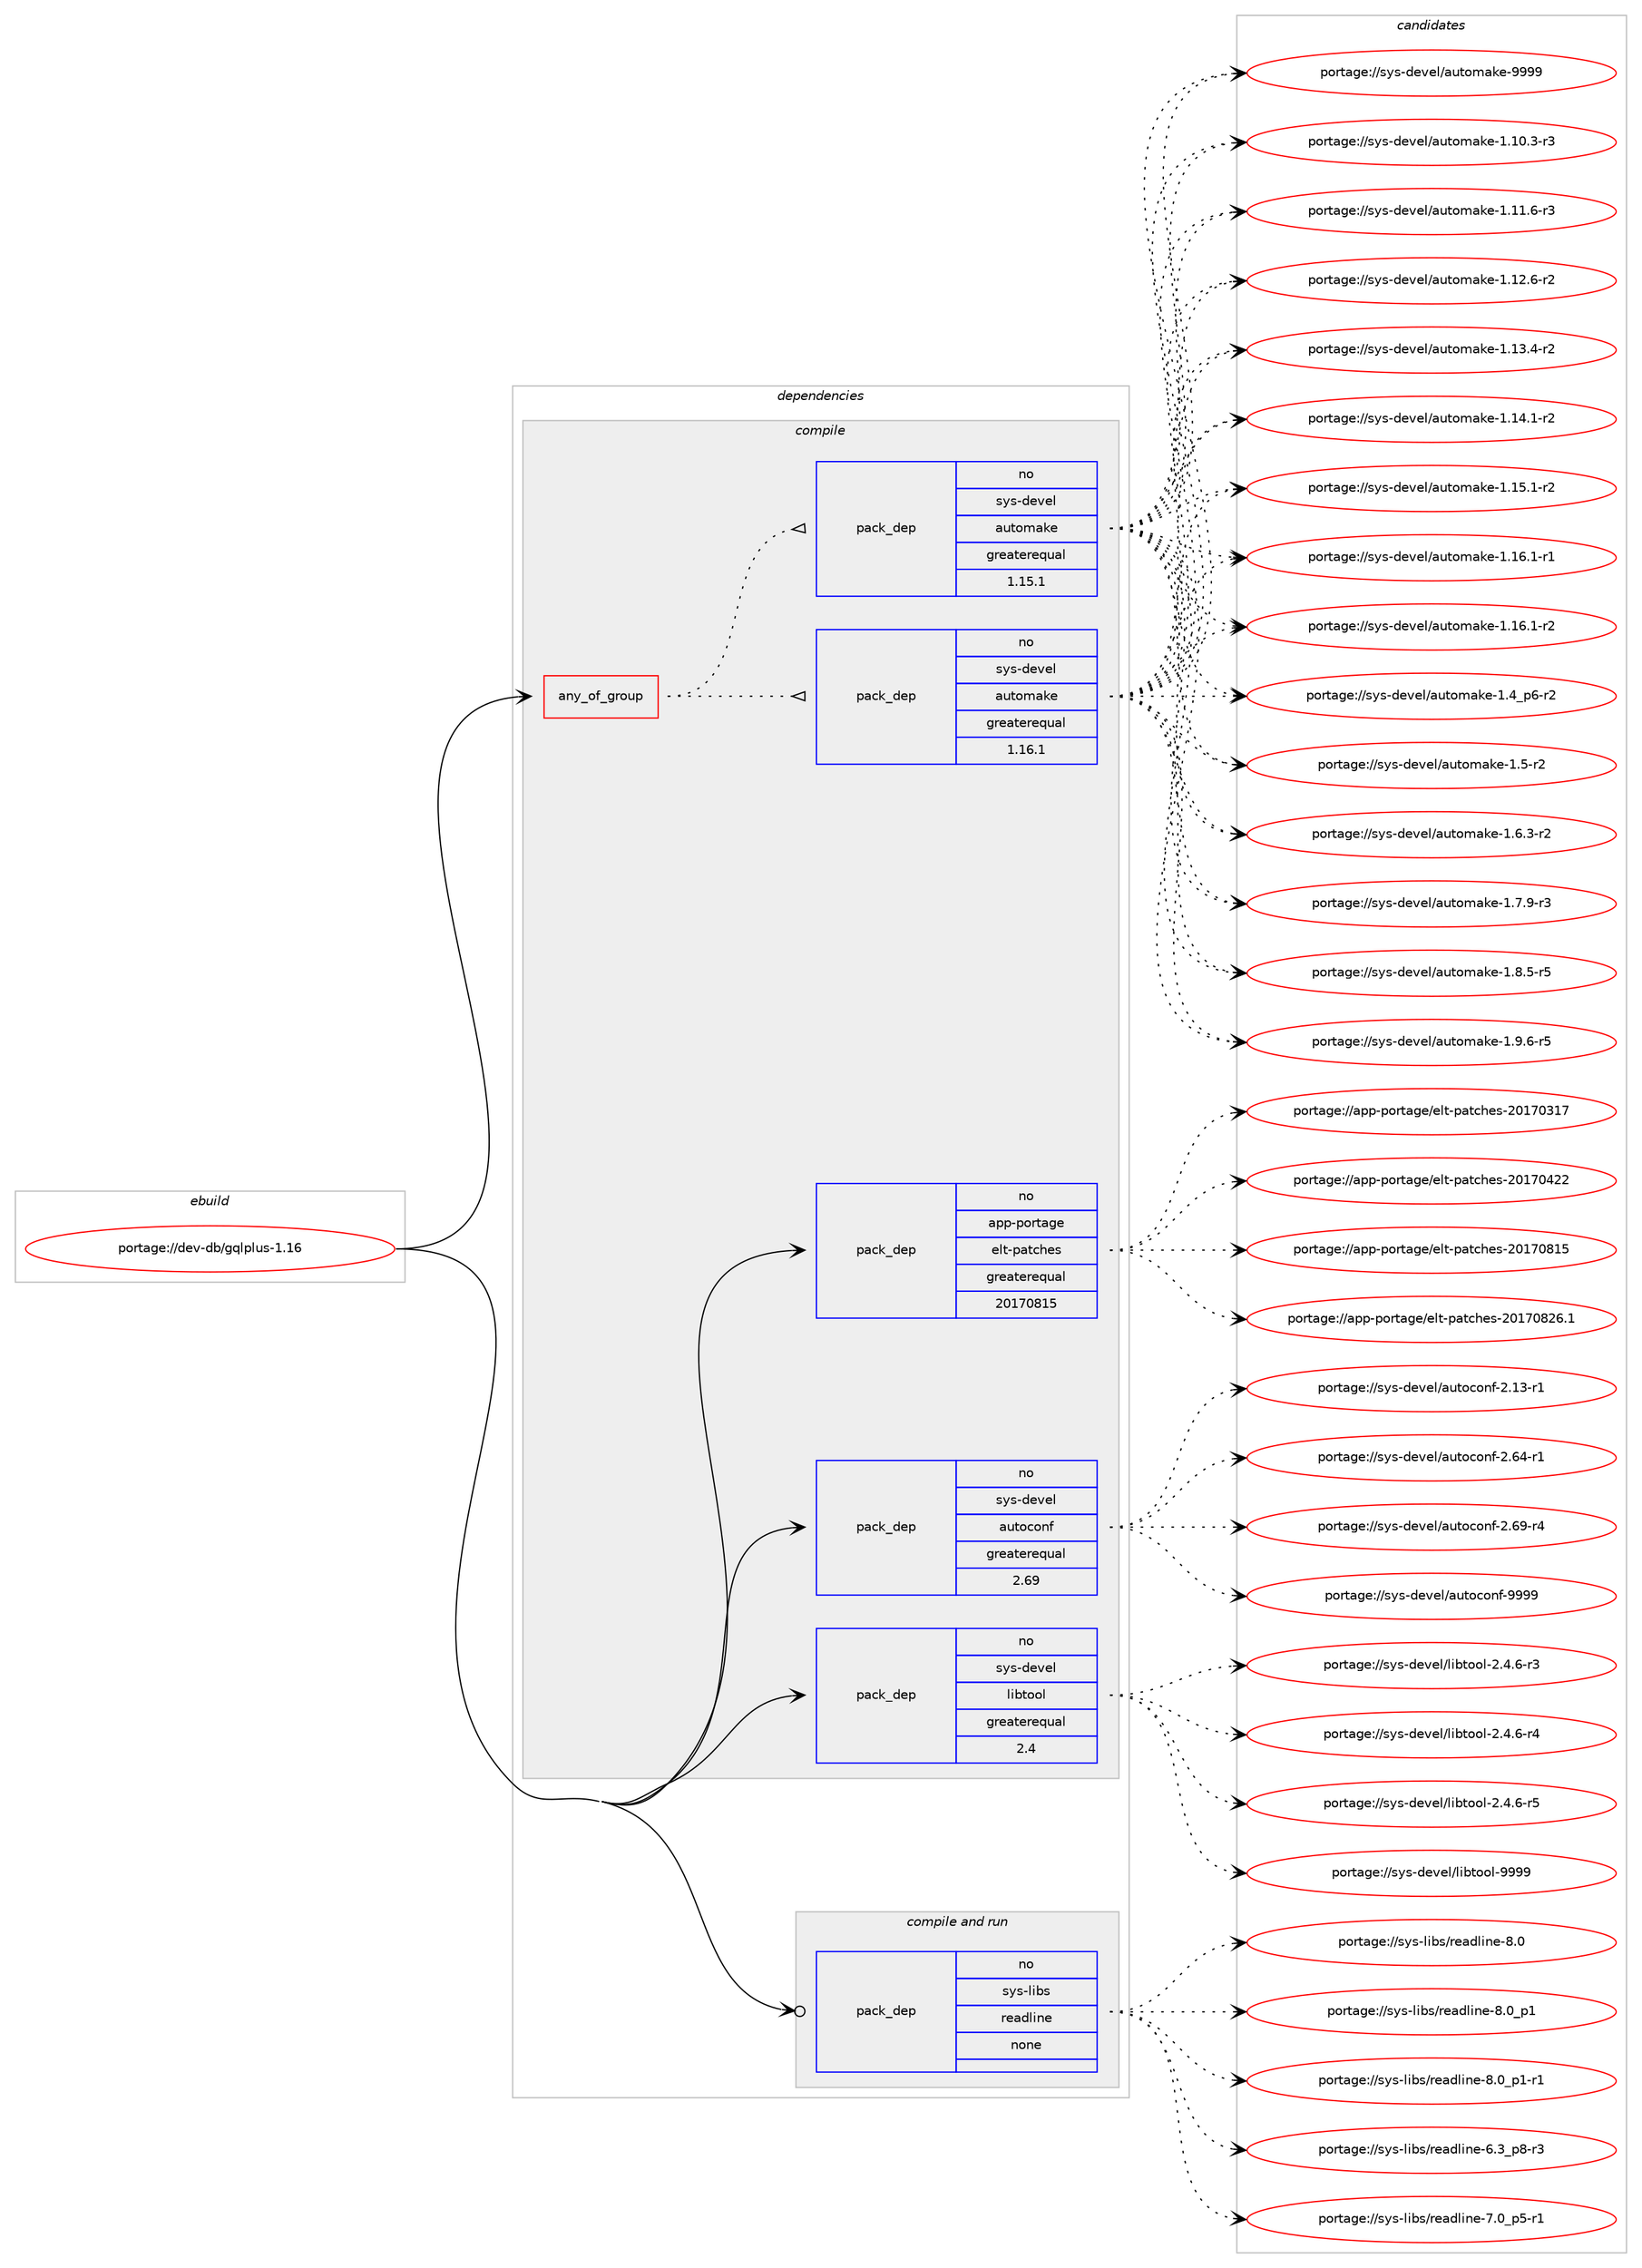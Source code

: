 digraph prolog {

# *************
# Graph options
# *************

newrank=true;
concentrate=true;
compound=true;
graph [rankdir=LR,fontname=Helvetica,fontsize=10,ranksep=1.5];#, ranksep=2.5, nodesep=0.2];
edge  [arrowhead=vee];
node  [fontname=Helvetica,fontsize=10];

# **********
# The ebuild
# **********

subgraph cluster_leftcol {
color=gray;
rank=same;
label=<<i>ebuild</i>>;
id [label="portage://dev-db/gqlplus-1.16", color=red, width=4, href="../dev-db/gqlplus-1.16.svg"];
}

# ****************
# The dependencies
# ****************

subgraph cluster_midcol {
color=gray;
label=<<i>dependencies</i>>;
subgraph cluster_compile {
fillcolor="#eeeeee";
style=filled;
label=<<i>compile</i>>;
subgraph any1124 {
dependency53586 [label=<<TABLE BORDER="0" CELLBORDER="1" CELLSPACING="0" CELLPADDING="4"><TR><TD CELLPADDING="10">any_of_group</TD></TR></TABLE>>, shape=none, color=red];subgraph pack40396 {
dependency53587 [label=<<TABLE BORDER="0" CELLBORDER="1" CELLSPACING="0" CELLPADDING="4" WIDTH="220"><TR><TD ROWSPAN="6" CELLPADDING="30">pack_dep</TD></TR><TR><TD WIDTH="110">no</TD></TR><TR><TD>sys-devel</TD></TR><TR><TD>automake</TD></TR><TR><TD>greaterequal</TD></TR><TR><TD>1.16.1</TD></TR></TABLE>>, shape=none, color=blue];
}
dependency53586:e -> dependency53587:w [weight=20,style="dotted",arrowhead="oinv"];
subgraph pack40397 {
dependency53588 [label=<<TABLE BORDER="0" CELLBORDER="1" CELLSPACING="0" CELLPADDING="4" WIDTH="220"><TR><TD ROWSPAN="6" CELLPADDING="30">pack_dep</TD></TR><TR><TD WIDTH="110">no</TD></TR><TR><TD>sys-devel</TD></TR><TR><TD>automake</TD></TR><TR><TD>greaterequal</TD></TR><TR><TD>1.15.1</TD></TR></TABLE>>, shape=none, color=blue];
}
dependency53586:e -> dependency53588:w [weight=20,style="dotted",arrowhead="oinv"];
}
id:e -> dependency53586:w [weight=20,style="solid",arrowhead="vee"];
subgraph pack40398 {
dependency53589 [label=<<TABLE BORDER="0" CELLBORDER="1" CELLSPACING="0" CELLPADDING="4" WIDTH="220"><TR><TD ROWSPAN="6" CELLPADDING="30">pack_dep</TD></TR><TR><TD WIDTH="110">no</TD></TR><TR><TD>app-portage</TD></TR><TR><TD>elt-patches</TD></TR><TR><TD>greaterequal</TD></TR><TR><TD>20170815</TD></TR></TABLE>>, shape=none, color=blue];
}
id:e -> dependency53589:w [weight=20,style="solid",arrowhead="vee"];
subgraph pack40399 {
dependency53590 [label=<<TABLE BORDER="0" CELLBORDER="1" CELLSPACING="0" CELLPADDING="4" WIDTH="220"><TR><TD ROWSPAN="6" CELLPADDING="30">pack_dep</TD></TR><TR><TD WIDTH="110">no</TD></TR><TR><TD>sys-devel</TD></TR><TR><TD>autoconf</TD></TR><TR><TD>greaterequal</TD></TR><TR><TD>2.69</TD></TR></TABLE>>, shape=none, color=blue];
}
id:e -> dependency53590:w [weight=20,style="solid",arrowhead="vee"];
subgraph pack40400 {
dependency53591 [label=<<TABLE BORDER="0" CELLBORDER="1" CELLSPACING="0" CELLPADDING="4" WIDTH="220"><TR><TD ROWSPAN="6" CELLPADDING="30">pack_dep</TD></TR><TR><TD WIDTH="110">no</TD></TR><TR><TD>sys-devel</TD></TR><TR><TD>libtool</TD></TR><TR><TD>greaterequal</TD></TR><TR><TD>2.4</TD></TR></TABLE>>, shape=none, color=blue];
}
id:e -> dependency53591:w [weight=20,style="solid",arrowhead="vee"];
}
subgraph cluster_compileandrun {
fillcolor="#eeeeee";
style=filled;
label=<<i>compile and run</i>>;
subgraph pack40401 {
dependency53592 [label=<<TABLE BORDER="0" CELLBORDER="1" CELLSPACING="0" CELLPADDING="4" WIDTH="220"><TR><TD ROWSPAN="6" CELLPADDING="30">pack_dep</TD></TR><TR><TD WIDTH="110">no</TD></TR><TR><TD>sys-libs</TD></TR><TR><TD>readline</TD></TR><TR><TD>none</TD></TR><TR><TD></TD></TR></TABLE>>, shape=none, color=blue];
}
id:e -> dependency53592:w [weight=20,style="solid",arrowhead="odotvee"];
}
subgraph cluster_run {
fillcolor="#eeeeee";
style=filled;
label=<<i>run</i>>;
}
}

# **************
# The candidates
# **************

subgraph cluster_choices {
rank=same;
color=gray;
label=<<i>candidates</i>>;

subgraph choice40396 {
color=black;
nodesep=1;
choiceportage11512111545100101118101108479711711611110997107101454946494846514511451 [label="portage://sys-devel/automake-1.10.3-r3", color=red, width=4,href="../sys-devel/automake-1.10.3-r3.svg"];
choiceportage11512111545100101118101108479711711611110997107101454946494946544511451 [label="portage://sys-devel/automake-1.11.6-r3", color=red, width=4,href="../sys-devel/automake-1.11.6-r3.svg"];
choiceportage11512111545100101118101108479711711611110997107101454946495046544511450 [label="portage://sys-devel/automake-1.12.6-r2", color=red, width=4,href="../sys-devel/automake-1.12.6-r2.svg"];
choiceportage11512111545100101118101108479711711611110997107101454946495146524511450 [label="portage://sys-devel/automake-1.13.4-r2", color=red, width=4,href="../sys-devel/automake-1.13.4-r2.svg"];
choiceportage11512111545100101118101108479711711611110997107101454946495246494511450 [label="portage://sys-devel/automake-1.14.1-r2", color=red, width=4,href="../sys-devel/automake-1.14.1-r2.svg"];
choiceportage11512111545100101118101108479711711611110997107101454946495346494511450 [label="portage://sys-devel/automake-1.15.1-r2", color=red, width=4,href="../sys-devel/automake-1.15.1-r2.svg"];
choiceportage11512111545100101118101108479711711611110997107101454946495446494511449 [label="portage://sys-devel/automake-1.16.1-r1", color=red, width=4,href="../sys-devel/automake-1.16.1-r1.svg"];
choiceportage11512111545100101118101108479711711611110997107101454946495446494511450 [label="portage://sys-devel/automake-1.16.1-r2", color=red, width=4,href="../sys-devel/automake-1.16.1-r2.svg"];
choiceportage115121115451001011181011084797117116111109971071014549465295112544511450 [label="portage://sys-devel/automake-1.4_p6-r2", color=red, width=4,href="../sys-devel/automake-1.4_p6-r2.svg"];
choiceportage11512111545100101118101108479711711611110997107101454946534511450 [label="portage://sys-devel/automake-1.5-r2", color=red, width=4,href="../sys-devel/automake-1.5-r2.svg"];
choiceportage115121115451001011181011084797117116111109971071014549465446514511450 [label="portage://sys-devel/automake-1.6.3-r2", color=red, width=4,href="../sys-devel/automake-1.6.3-r2.svg"];
choiceportage115121115451001011181011084797117116111109971071014549465546574511451 [label="portage://sys-devel/automake-1.7.9-r3", color=red, width=4,href="../sys-devel/automake-1.7.9-r3.svg"];
choiceportage115121115451001011181011084797117116111109971071014549465646534511453 [label="portage://sys-devel/automake-1.8.5-r5", color=red, width=4,href="../sys-devel/automake-1.8.5-r5.svg"];
choiceportage115121115451001011181011084797117116111109971071014549465746544511453 [label="portage://sys-devel/automake-1.9.6-r5", color=red, width=4,href="../sys-devel/automake-1.9.6-r5.svg"];
choiceportage115121115451001011181011084797117116111109971071014557575757 [label="portage://sys-devel/automake-9999", color=red, width=4,href="../sys-devel/automake-9999.svg"];
dependency53587:e -> choiceportage11512111545100101118101108479711711611110997107101454946494846514511451:w [style=dotted,weight="100"];
dependency53587:e -> choiceportage11512111545100101118101108479711711611110997107101454946494946544511451:w [style=dotted,weight="100"];
dependency53587:e -> choiceportage11512111545100101118101108479711711611110997107101454946495046544511450:w [style=dotted,weight="100"];
dependency53587:e -> choiceportage11512111545100101118101108479711711611110997107101454946495146524511450:w [style=dotted,weight="100"];
dependency53587:e -> choiceportage11512111545100101118101108479711711611110997107101454946495246494511450:w [style=dotted,weight="100"];
dependency53587:e -> choiceportage11512111545100101118101108479711711611110997107101454946495346494511450:w [style=dotted,weight="100"];
dependency53587:e -> choiceportage11512111545100101118101108479711711611110997107101454946495446494511449:w [style=dotted,weight="100"];
dependency53587:e -> choiceportage11512111545100101118101108479711711611110997107101454946495446494511450:w [style=dotted,weight="100"];
dependency53587:e -> choiceportage115121115451001011181011084797117116111109971071014549465295112544511450:w [style=dotted,weight="100"];
dependency53587:e -> choiceportage11512111545100101118101108479711711611110997107101454946534511450:w [style=dotted,weight="100"];
dependency53587:e -> choiceportage115121115451001011181011084797117116111109971071014549465446514511450:w [style=dotted,weight="100"];
dependency53587:e -> choiceportage115121115451001011181011084797117116111109971071014549465546574511451:w [style=dotted,weight="100"];
dependency53587:e -> choiceportage115121115451001011181011084797117116111109971071014549465646534511453:w [style=dotted,weight="100"];
dependency53587:e -> choiceportage115121115451001011181011084797117116111109971071014549465746544511453:w [style=dotted,weight="100"];
dependency53587:e -> choiceportage115121115451001011181011084797117116111109971071014557575757:w [style=dotted,weight="100"];
}
subgraph choice40397 {
color=black;
nodesep=1;
choiceportage11512111545100101118101108479711711611110997107101454946494846514511451 [label="portage://sys-devel/automake-1.10.3-r3", color=red, width=4,href="../sys-devel/automake-1.10.3-r3.svg"];
choiceportage11512111545100101118101108479711711611110997107101454946494946544511451 [label="portage://sys-devel/automake-1.11.6-r3", color=red, width=4,href="../sys-devel/automake-1.11.6-r3.svg"];
choiceportage11512111545100101118101108479711711611110997107101454946495046544511450 [label="portage://sys-devel/automake-1.12.6-r2", color=red, width=4,href="../sys-devel/automake-1.12.6-r2.svg"];
choiceportage11512111545100101118101108479711711611110997107101454946495146524511450 [label="portage://sys-devel/automake-1.13.4-r2", color=red, width=4,href="../sys-devel/automake-1.13.4-r2.svg"];
choiceportage11512111545100101118101108479711711611110997107101454946495246494511450 [label="portage://sys-devel/automake-1.14.1-r2", color=red, width=4,href="../sys-devel/automake-1.14.1-r2.svg"];
choiceportage11512111545100101118101108479711711611110997107101454946495346494511450 [label="portage://sys-devel/automake-1.15.1-r2", color=red, width=4,href="../sys-devel/automake-1.15.1-r2.svg"];
choiceportage11512111545100101118101108479711711611110997107101454946495446494511449 [label="portage://sys-devel/automake-1.16.1-r1", color=red, width=4,href="../sys-devel/automake-1.16.1-r1.svg"];
choiceportage11512111545100101118101108479711711611110997107101454946495446494511450 [label="portage://sys-devel/automake-1.16.1-r2", color=red, width=4,href="../sys-devel/automake-1.16.1-r2.svg"];
choiceportage115121115451001011181011084797117116111109971071014549465295112544511450 [label="portage://sys-devel/automake-1.4_p6-r2", color=red, width=4,href="../sys-devel/automake-1.4_p6-r2.svg"];
choiceportage11512111545100101118101108479711711611110997107101454946534511450 [label="portage://sys-devel/automake-1.5-r2", color=red, width=4,href="../sys-devel/automake-1.5-r2.svg"];
choiceportage115121115451001011181011084797117116111109971071014549465446514511450 [label="portage://sys-devel/automake-1.6.3-r2", color=red, width=4,href="../sys-devel/automake-1.6.3-r2.svg"];
choiceportage115121115451001011181011084797117116111109971071014549465546574511451 [label="portage://sys-devel/automake-1.7.9-r3", color=red, width=4,href="../sys-devel/automake-1.7.9-r3.svg"];
choiceportage115121115451001011181011084797117116111109971071014549465646534511453 [label="portage://sys-devel/automake-1.8.5-r5", color=red, width=4,href="../sys-devel/automake-1.8.5-r5.svg"];
choiceportage115121115451001011181011084797117116111109971071014549465746544511453 [label="portage://sys-devel/automake-1.9.6-r5", color=red, width=4,href="../sys-devel/automake-1.9.6-r5.svg"];
choiceportage115121115451001011181011084797117116111109971071014557575757 [label="portage://sys-devel/automake-9999", color=red, width=4,href="../sys-devel/automake-9999.svg"];
dependency53588:e -> choiceportage11512111545100101118101108479711711611110997107101454946494846514511451:w [style=dotted,weight="100"];
dependency53588:e -> choiceportage11512111545100101118101108479711711611110997107101454946494946544511451:w [style=dotted,weight="100"];
dependency53588:e -> choiceportage11512111545100101118101108479711711611110997107101454946495046544511450:w [style=dotted,weight="100"];
dependency53588:e -> choiceportage11512111545100101118101108479711711611110997107101454946495146524511450:w [style=dotted,weight="100"];
dependency53588:e -> choiceportage11512111545100101118101108479711711611110997107101454946495246494511450:w [style=dotted,weight="100"];
dependency53588:e -> choiceportage11512111545100101118101108479711711611110997107101454946495346494511450:w [style=dotted,weight="100"];
dependency53588:e -> choiceportage11512111545100101118101108479711711611110997107101454946495446494511449:w [style=dotted,weight="100"];
dependency53588:e -> choiceportage11512111545100101118101108479711711611110997107101454946495446494511450:w [style=dotted,weight="100"];
dependency53588:e -> choiceportage115121115451001011181011084797117116111109971071014549465295112544511450:w [style=dotted,weight="100"];
dependency53588:e -> choiceportage11512111545100101118101108479711711611110997107101454946534511450:w [style=dotted,weight="100"];
dependency53588:e -> choiceportage115121115451001011181011084797117116111109971071014549465446514511450:w [style=dotted,weight="100"];
dependency53588:e -> choiceportage115121115451001011181011084797117116111109971071014549465546574511451:w [style=dotted,weight="100"];
dependency53588:e -> choiceportage115121115451001011181011084797117116111109971071014549465646534511453:w [style=dotted,weight="100"];
dependency53588:e -> choiceportage115121115451001011181011084797117116111109971071014549465746544511453:w [style=dotted,weight="100"];
dependency53588:e -> choiceportage115121115451001011181011084797117116111109971071014557575757:w [style=dotted,weight="100"];
}
subgraph choice40398 {
color=black;
nodesep=1;
choiceportage97112112451121111141169710310147101108116451129711699104101115455048495548514955 [label="portage://app-portage/elt-patches-20170317", color=red, width=4,href="../app-portage/elt-patches-20170317.svg"];
choiceportage97112112451121111141169710310147101108116451129711699104101115455048495548525050 [label="portage://app-portage/elt-patches-20170422", color=red, width=4,href="../app-portage/elt-patches-20170422.svg"];
choiceportage97112112451121111141169710310147101108116451129711699104101115455048495548564953 [label="portage://app-portage/elt-patches-20170815", color=red, width=4,href="../app-portage/elt-patches-20170815.svg"];
choiceportage971121124511211111411697103101471011081164511297116991041011154550484955485650544649 [label="portage://app-portage/elt-patches-20170826.1", color=red, width=4,href="../app-portage/elt-patches-20170826.1.svg"];
dependency53589:e -> choiceportage97112112451121111141169710310147101108116451129711699104101115455048495548514955:w [style=dotted,weight="100"];
dependency53589:e -> choiceportage97112112451121111141169710310147101108116451129711699104101115455048495548525050:w [style=dotted,weight="100"];
dependency53589:e -> choiceportage97112112451121111141169710310147101108116451129711699104101115455048495548564953:w [style=dotted,weight="100"];
dependency53589:e -> choiceportage971121124511211111411697103101471011081164511297116991041011154550484955485650544649:w [style=dotted,weight="100"];
}
subgraph choice40399 {
color=black;
nodesep=1;
choiceportage1151211154510010111810110847971171161119911111010245504649514511449 [label="portage://sys-devel/autoconf-2.13-r1", color=red, width=4,href="../sys-devel/autoconf-2.13-r1.svg"];
choiceportage1151211154510010111810110847971171161119911111010245504654524511449 [label="portage://sys-devel/autoconf-2.64-r1", color=red, width=4,href="../sys-devel/autoconf-2.64-r1.svg"];
choiceportage1151211154510010111810110847971171161119911111010245504654574511452 [label="portage://sys-devel/autoconf-2.69-r4", color=red, width=4,href="../sys-devel/autoconf-2.69-r4.svg"];
choiceportage115121115451001011181011084797117116111991111101024557575757 [label="portage://sys-devel/autoconf-9999", color=red, width=4,href="../sys-devel/autoconf-9999.svg"];
dependency53590:e -> choiceportage1151211154510010111810110847971171161119911111010245504649514511449:w [style=dotted,weight="100"];
dependency53590:e -> choiceportage1151211154510010111810110847971171161119911111010245504654524511449:w [style=dotted,weight="100"];
dependency53590:e -> choiceportage1151211154510010111810110847971171161119911111010245504654574511452:w [style=dotted,weight="100"];
dependency53590:e -> choiceportage115121115451001011181011084797117116111991111101024557575757:w [style=dotted,weight="100"];
}
subgraph choice40400 {
color=black;
nodesep=1;
choiceportage1151211154510010111810110847108105981161111111084550465246544511451 [label="portage://sys-devel/libtool-2.4.6-r3", color=red, width=4,href="../sys-devel/libtool-2.4.6-r3.svg"];
choiceportage1151211154510010111810110847108105981161111111084550465246544511452 [label="portage://sys-devel/libtool-2.4.6-r4", color=red, width=4,href="../sys-devel/libtool-2.4.6-r4.svg"];
choiceportage1151211154510010111810110847108105981161111111084550465246544511453 [label="portage://sys-devel/libtool-2.4.6-r5", color=red, width=4,href="../sys-devel/libtool-2.4.6-r5.svg"];
choiceportage1151211154510010111810110847108105981161111111084557575757 [label="portage://sys-devel/libtool-9999", color=red, width=4,href="../sys-devel/libtool-9999.svg"];
dependency53591:e -> choiceportage1151211154510010111810110847108105981161111111084550465246544511451:w [style=dotted,weight="100"];
dependency53591:e -> choiceportage1151211154510010111810110847108105981161111111084550465246544511452:w [style=dotted,weight="100"];
dependency53591:e -> choiceportage1151211154510010111810110847108105981161111111084550465246544511453:w [style=dotted,weight="100"];
dependency53591:e -> choiceportage1151211154510010111810110847108105981161111111084557575757:w [style=dotted,weight="100"];
}
subgraph choice40401 {
color=black;
nodesep=1;
choiceportage115121115451081059811547114101971001081051101014554465195112564511451 [label="portage://sys-libs/readline-6.3_p8-r3", color=red, width=4,href="../sys-libs/readline-6.3_p8-r3.svg"];
choiceportage115121115451081059811547114101971001081051101014555464895112534511449 [label="portage://sys-libs/readline-7.0_p5-r1", color=red, width=4,href="../sys-libs/readline-7.0_p5-r1.svg"];
choiceportage1151211154510810598115471141019710010810511010145564648 [label="portage://sys-libs/readline-8.0", color=red, width=4,href="../sys-libs/readline-8.0.svg"];
choiceportage11512111545108105981154711410197100108105110101455646489511249 [label="portage://sys-libs/readline-8.0_p1", color=red, width=4,href="../sys-libs/readline-8.0_p1.svg"];
choiceportage115121115451081059811547114101971001081051101014556464895112494511449 [label="portage://sys-libs/readline-8.0_p1-r1", color=red, width=4,href="../sys-libs/readline-8.0_p1-r1.svg"];
dependency53592:e -> choiceportage115121115451081059811547114101971001081051101014554465195112564511451:w [style=dotted,weight="100"];
dependency53592:e -> choiceportage115121115451081059811547114101971001081051101014555464895112534511449:w [style=dotted,weight="100"];
dependency53592:e -> choiceportage1151211154510810598115471141019710010810511010145564648:w [style=dotted,weight="100"];
dependency53592:e -> choiceportage11512111545108105981154711410197100108105110101455646489511249:w [style=dotted,weight="100"];
dependency53592:e -> choiceportage115121115451081059811547114101971001081051101014556464895112494511449:w [style=dotted,weight="100"];
}
}

}
